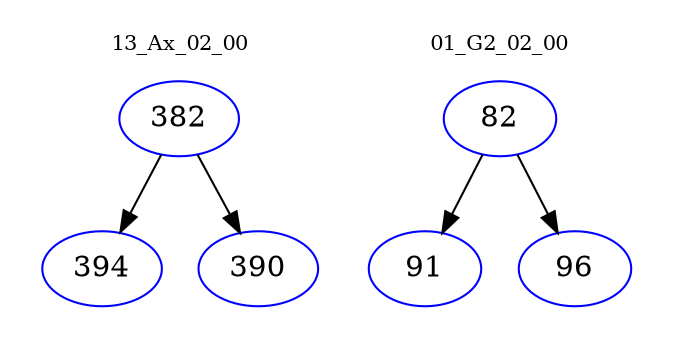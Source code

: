 digraph{
subgraph cluster_0 {
color = white
label = "13_Ax_02_00";
fontsize=10;
T0_382 [label="382", color="blue"]
T0_382 -> T0_394 [color="black"]
T0_394 [label="394", color="blue"]
T0_382 -> T0_390 [color="black"]
T0_390 [label="390", color="blue"]
}
subgraph cluster_1 {
color = white
label = "01_G2_02_00";
fontsize=10;
T1_82 [label="82", color="blue"]
T1_82 -> T1_91 [color="black"]
T1_91 [label="91", color="blue"]
T1_82 -> T1_96 [color="black"]
T1_96 [label="96", color="blue"]
}
}
